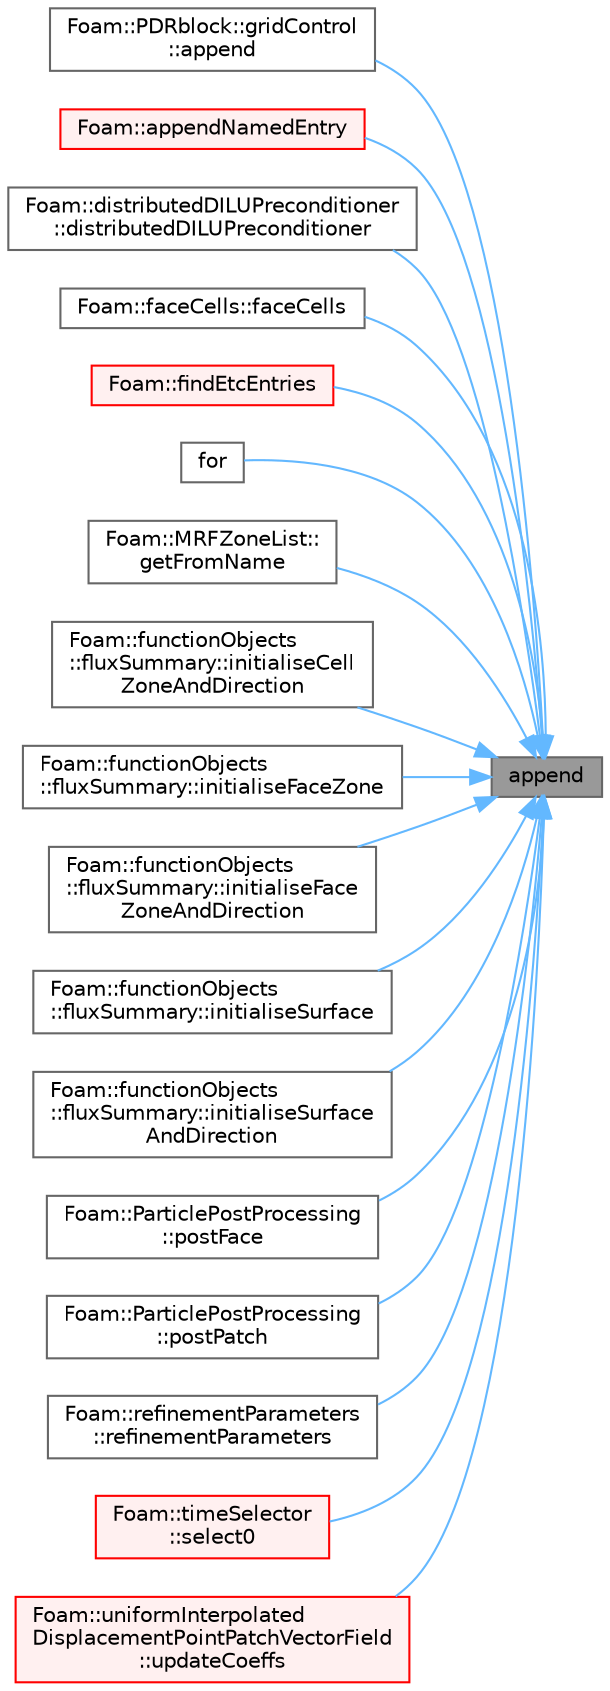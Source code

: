 digraph "append"
{
 // LATEX_PDF_SIZE
  bgcolor="transparent";
  edge [fontname=Helvetica,fontsize=10,labelfontname=Helvetica,labelfontsize=10];
  node [fontname=Helvetica,fontsize=10,shape=box,height=0.2,width=0.4];
  rankdir="RL";
  Node1 [id="Node000001",label="append",height=0.2,width=0.4,color="gray40", fillcolor="grey60", style="filled", fontcolor="black",tooltip=" "];
  Node1 -> Node2 [id="edge1_Node000001_Node000002",dir="back",color="steelblue1",style="solid",tooltip=" "];
  Node2 [id="Node000002",label="Foam::PDRblock::gridControl\l::append",height=0.2,width=0.4,color="grey40", fillcolor="white", style="filled",URL="$structFoam_1_1PDRblock_1_1gridControl.html#a6372cba889c0ab67bfc481fbdd079f51",tooltip=" "];
  Node1 -> Node3 [id="edge2_Node000001_Node000003",dir="back",color="steelblue1",style="solid",tooltip=" "];
  Node3 [id="Node000003",label="Foam::appendNamedEntry",height=0.2,width=0.4,color="red", fillcolor="#FFF0F0", style="filled",URL="$namespaceFoam.html#a0f9f19b21d77f263b9efe3793e323ad2",tooltip=" "];
  Node1 -> Node9 [id="edge3_Node000001_Node000009",dir="back",color="steelblue1",style="solid",tooltip=" "];
  Node9 [id="Node000009",label="Foam::distributedDILUPreconditioner\l::distributedDILUPreconditioner",height=0.2,width=0.4,color="grey40", fillcolor="white", style="filled",URL="$classFoam_1_1distributedDILUPreconditioner.html#abdc351576a54f755d3687a72a09224d8",tooltip=" "];
  Node1 -> Node10 [id="edge4_Node000001_Node000010",dir="back",color="steelblue1",style="solid",tooltip=" "];
  Node10 [id="Node000010",label="Foam::faceCells::faceCells",height=0.2,width=0.4,color="grey40", fillcolor="white", style="filled",URL="$classFoam_1_1faceCells.html#a6e02d2fba69b479c6d4cb931aa9b4ca2",tooltip=" "];
  Node1 -> Node11 [id="edge5_Node000001_Node000011",dir="back",color="steelblue1",style="solid",tooltip=" "];
  Node11 [id="Node000011",label="Foam::findEtcEntries",height=0.2,width=0.4,color="red", fillcolor="#FFF0F0", style="filled",URL="$namespaceFoam.html#aabcc000a6944aba796afc44424e202ea",tooltip=" "];
  Node1 -> Node46 [id="edge6_Node000001_Node000046",dir="back",color="steelblue1",style="solid",tooltip=" "];
  Node46 [id="Node000046",label="for",height=0.2,width=0.4,color="grey40", fillcolor="white", style="filled",URL="$shootRays_8H.html#a14460ce59b85b19f21de9e881f7a8332",tooltip=" "];
  Node1 -> Node47 [id="edge7_Node000001_Node000047",dir="back",color="steelblue1",style="solid",tooltip=" "];
  Node47 [id="Node000047",label="Foam::MRFZoneList::\lgetFromName",height=0.2,width=0.4,color="grey40", fillcolor="white", style="filled",URL="$classFoam_1_1MRFZoneList.html#a9ec7fb54ffba944c9ce01e39a4b8749e",tooltip=" "];
  Node1 -> Node48 [id="edge8_Node000001_Node000048",dir="back",color="steelblue1",style="solid",tooltip=" "];
  Node48 [id="Node000048",label="Foam::functionObjects\l::fluxSummary::initialiseCell\lZoneAndDirection",height=0.2,width=0.4,color="grey40", fillcolor="white", style="filled",URL="$classFoam_1_1functionObjects_1_1fluxSummary.html#a3c50cb94890b263a0faf19694eabb57c",tooltip=" "];
  Node1 -> Node49 [id="edge9_Node000001_Node000049",dir="back",color="steelblue1",style="solid",tooltip=" "];
  Node49 [id="Node000049",label="Foam::functionObjects\l::fluxSummary::initialiseFaceZone",height=0.2,width=0.4,color="grey40", fillcolor="white", style="filled",URL="$classFoam_1_1functionObjects_1_1fluxSummary.html#afdea96e6607c94385a98497826532686",tooltip=" "];
  Node1 -> Node50 [id="edge10_Node000001_Node000050",dir="back",color="steelblue1",style="solid",tooltip=" "];
  Node50 [id="Node000050",label="Foam::functionObjects\l::fluxSummary::initialiseFace\lZoneAndDirection",height=0.2,width=0.4,color="grey40", fillcolor="white", style="filled",URL="$classFoam_1_1functionObjects_1_1fluxSummary.html#a0e81dec5f327b93bc9b5a3ff721ac070",tooltip=" "];
  Node1 -> Node51 [id="edge11_Node000001_Node000051",dir="back",color="steelblue1",style="solid",tooltip=" "];
  Node51 [id="Node000051",label="Foam::functionObjects\l::fluxSummary::initialiseSurface",height=0.2,width=0.4,color="grey40", fillcolor="white", style="filled",URL="$classFoam_1_1functionObjects_1_1fluxSummary.html#a71a9b6adfc87e8100aafd9d443a9aacd",tooltip=" "];
  Node1 -> Node52 [id="edge12_Node000001_Node000052",dir="back",color="steelblue1",style="solid",tooltip=" "];
  Node52 [id="Node000052",label="Foam::functionObjects\l::fluxSummary::initialiseSurface\lAndDirection",height=0.2,width=0.4,color="grey40", fillcolor="white", style="filled",URL="$classFoam_1_1functionObjects_1_1fluxSummary.html#a5bec411826d4d41ac342c58d99a5b9de",tooltip=" "];
  Node1 -> Node53 [id="edge13_Node000001_Node000053",dir="back",color="steelblue1",style="solid",tooltip=" "];
  Node53 [id="Node000053",label="Foam::ParticlePostProcessing\l::postFace",height=0.2,width=0.4,color="grey40", fillcolor="white", style="filled",URL="$classFoam_1_1ParticlePostProcessing.html#af77dbfc3a1f9491d71374b3ef4ecf3aa",tooltip=" "];
  Node1 -> Node54 [id="edge14_Node000001_Node000054",dir="back",color="steelblue1",style="solid",tooltip=" "];
  Node54 [id="Node000054",label="Foam::ParticlePostProcessing\l::postPatch",height=0.2,width=0.4,color="grey40", fillcolor="white", style="filled",URL="$classFoam_1_1ParticlePostProcessing.html#a75921cee650827ca802777ce21f48079",tooltip=" "];
  Node1 -> Node55 [id="edge15_Node000001_Node000055",dir="back",color="steelblue1",style="solid",tooltip=" "];
  Node55 [id="Node000055",label="Foam::refinementParameters\l::refinementParameters",height=0.2,width=0.4,color="grey40", fillcolor="white", style="filled",URL="$classFoam_1_1refinementParameters.html#ac0d049c4262d6f98ba9630014be4dc1e",tooltip=" "];
  Node1 -> Node56 [id="edge16_Node000001_Node000056",dir="back",color="steelblue1",style="solid",tooltip=" "];
  Node56 [id="Node000056",label="Foam::timeSelector\l::select0",height=0.2,width=0.4,color="red", fillcolor="#FFF0F0", style="filled",URL="$classFoam_1_1timeSelector.html#a8438f603c31fb433e6a1bc4f9137af62",tooltip=" "];
  Node1 -> Node58 [id="edge17_Node000001_Node000058",dir="back",color="steelblue1",style="solid",tooltip=" "];
  Node58 [id="Node000058",label="Foam::uniformInterpolated\lDisplacementPointPatchVectorField\l::updateCoeffs",height=0.2,width=0.4,color="red", fillcolor="#FFF0F0", style="filled",URL="$classFoam_1_1uniformInterpolatedDisplacementPointPatchVectorField.html#a7e24eafac629d3733181cd942d4c902f",tooltip=" "];
}
